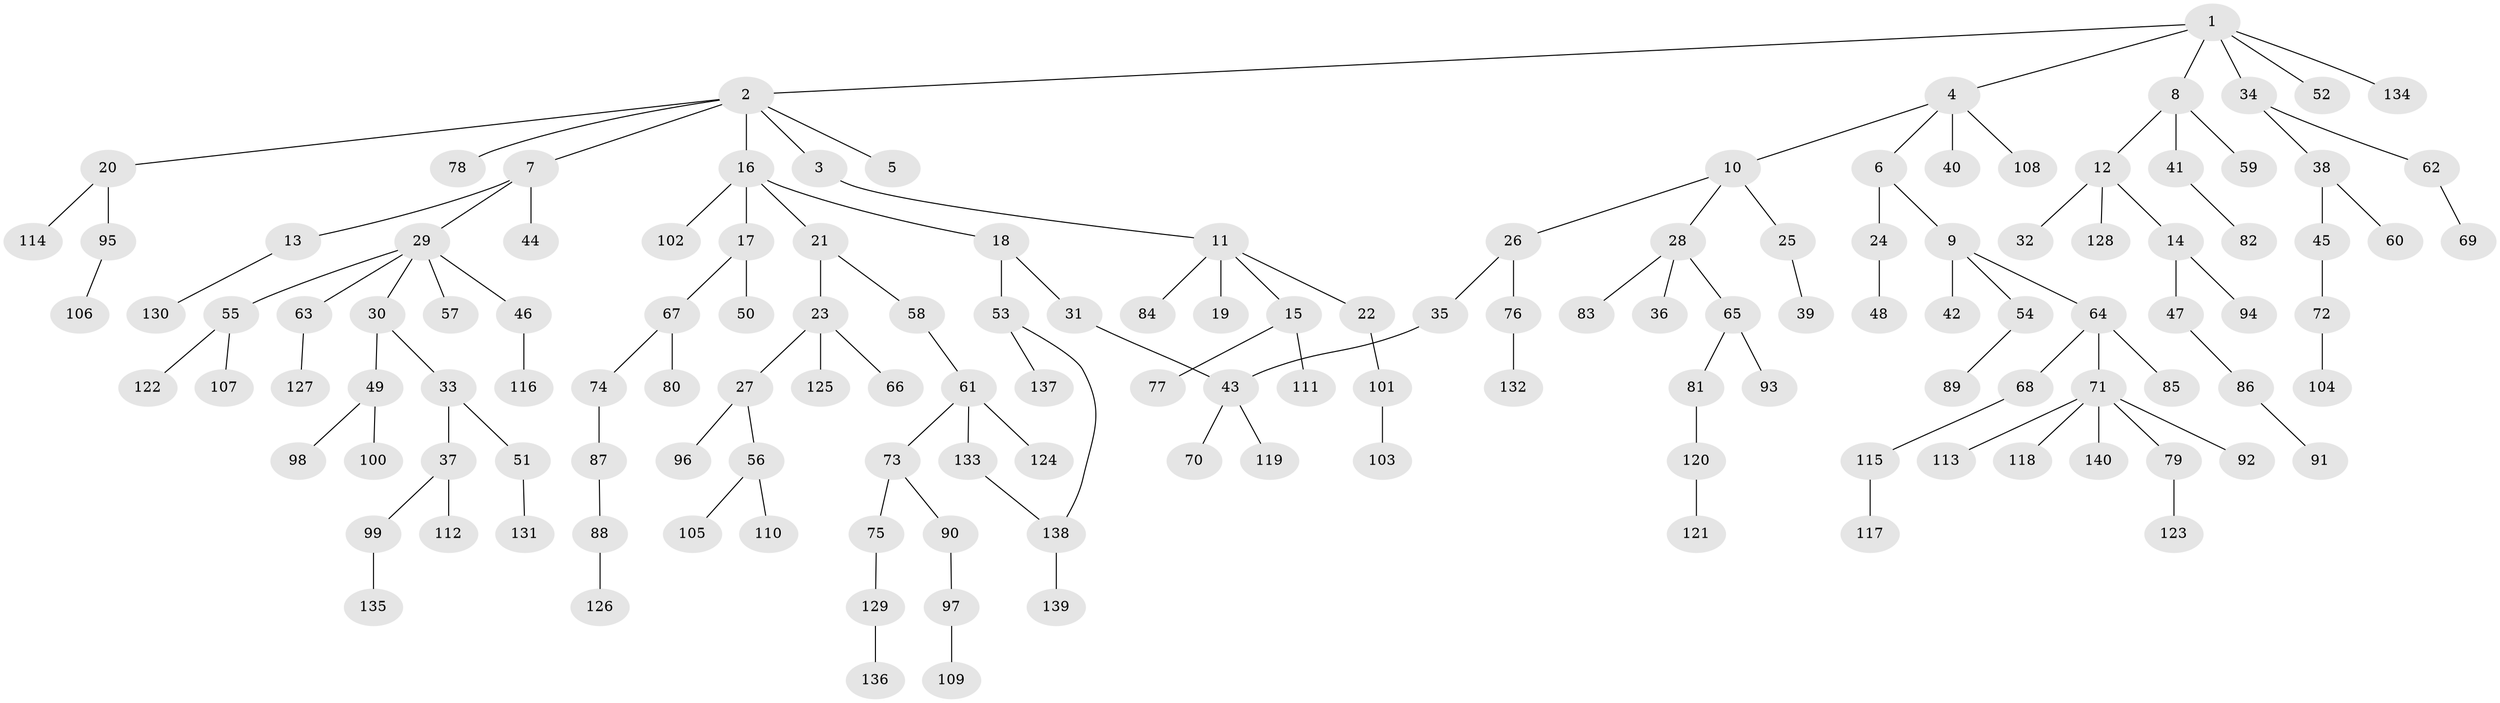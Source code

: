 // coarse degree distribution, {5: 0.023529411764705882, 6: 0.011764705882352941, 2: 0.3058823529411765, 4: 0.047058823529411764, 1: 0.4, 3: 0.21176470588235294}
// Generated by graph-tools (version 1.1) at 2025/48/03/04/25 22:48:44]
// undirected, 140 vertices, 141 edges
graph export_dot {
  node [color=gray90,style=filled];
  1;
  2;
  3;
  4;
  5;
  6;
  7;
  8;
  9;
  10;
  11;
  12;
  13;
  14;
  15;
  16;
  17;
  18;
  19;
  20;
  21;
  22;
  23;
  24;
  25;
  26;
  27;
  28;
  29;
  30;
  31;
  32;
  33;
  34;
  35;
  36;
  37;
  38;
  39;
  40;
  41;
  42;
  43;
  44;
  45;
  46;
  47;
  48;
  49;
  50;
  51;
  52;
  53;
  54;
  55;
  56;
  57;
  58;
  59;
  60;
  61;
  62;
  63;
  64;
  65;
  66;
  67;
  68;
  69;
  70;
  71;
  72;
  73;
  74;
  75;
  76;
  77;
  78;
  79;
  80;
  81;
  82;
  83;
  84;
  85;
  86;
  87;
  88;
  89;
  90;
  91;
  92;
  93;
  94;
  95;
  96;
  97;
  98;
  99;
  100;
  101;
  102;
  103;
  104;
  105;
  106;
  107;
  108;
  109;
  110;
  111;
  112;
  113;
  114;
  115;
  116;
  117;
  118;
  119;
  120;
  121;
  122;
  123;
  124;
  125;
  126;
  127;
  128;
  129;
  130;
  131;
  132;
  133;
  134;
  135;
  136;
  137;
  138;
  139;
  140;
  1 -- 2;
  1 -- 4;
  1 -- 8;
  1 -- 34;
  1 -- 52;
  1 -- 134;
  2 -- 3;
  2 -- 5;
  2 -- 7;
  2 -- 16;
  2 -- 20;
  2 -- 78;
  3 -- 11;
  4 -- 6;
  4 -- 10;
  4 -- 40;
  4 -- 108;
  6 -- 9;
  6 -- 24;
  7 -- 13;
  7 -- 29;
  7 -- 44;
  8 -- 12;
  8 -- 41;
  8 -- 59;
  9 -- 42;
  9 -- 54;
  9 -- 64;
  10 -- 25;
  10 -- 26;
  10 -- 28;
  11 -- 15;
  11 -- 19;
  11 -- 22;
  11 -- 84;
  12 -- 14;
  12 -- 32;
  12 -- 128;
  13 -- 130;
  14 -- 47;
  14 -- 94;
  15 -- 77;
  15 -- 111;
  16 -- 17;
  16 -- 18;
  16 -- 21;
  16 -- 102;
  17 -- 50;
  17 -- 67;
  18 -- 31;
  18 -- 53;
  20 -- 95;
  20 -- 114;
  21 -- 23;
  21 -- 58;
  22 -- 101;
  23 -- 27;
  23 -- 66;
  23 -- 125;
  24 -- 48;
  25 -- 39;
  26 -- 35;
  26 -- 76;
  27 -- 56;
  27 -- 96;
  28 -- 36;
  28 -- 65;
  28 -- 83;
  29 -- 30;
  29 -- 46;
  29 -- 55;
  29 -- 57;
  29 -- 63;
  30 -- 33;
  30 -- 49;
  31 -- 43;
  33 -- 37;
  33 -- 51;
  34 -- 38;
  34 -- 62;
  35 -- 43;
  37 -- 99;
  37 -- 112;
  38 -- 45;
  38 -- 60;
  41 -- 82;
  43 -- 70;
  43 -- 119;
  45 -- 72;
  46 -- 116;
  47 -- 86;
  49 -- 98;
  49 -- 100;
  51 -- 131;
  53 -- 137;
  53 -- 138;
  54 -- 89;
  55 -- 107;
  55 -- 122;
  56 -- 105;
  56 -- 110;
  58 -- 61;
  61 -- 73;
  61 -- 124;
  61 -- 133;
  62 -- 69;
  63 -- 127;
  64 -- 68;
  64 -- 71;
  64 -- 85;
  65 -- 81;
  65 -- 93;
  67 -- 74;
  67 -- 80;
  68 -- 115;
  71 -- 79;
  71 -- 92;
  71 -- 113;
  71 -- 118;
  71 -- 140;
  72 -- 104;
  73 -- 75;
  73 -- 90;
  74 -- 87;
  75 -- 129;
  76 -- 132;
  79 -- 123;
  81 -- 120;
  86 -- 91;
  87 -- 88;
  88 -- 126;
  90 -- 97;
  95 -- 106;
  97 -- 109;
  99 -- 135;
  101 -- 103;
  115 -- 117;
  120 -- 121;
  129 -- 136;
  133 -- 138;
  138 -- 139;
}

